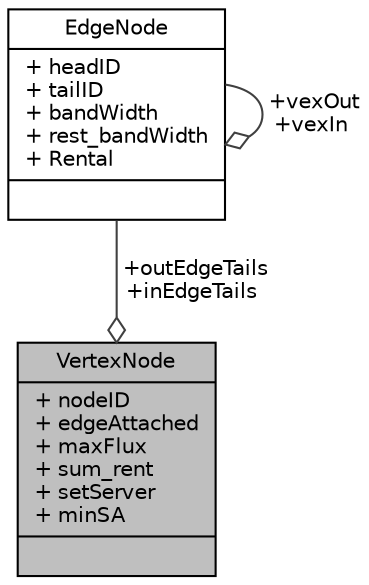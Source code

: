 digraph "VertexNode"
{
  edge [fontname="Helvetica",fontsize="10",labelfontname="Helvetica",labelfontsize="10"];
  node [fontname="Helvetica",fontsize="10",shape=record];
  Node1 [label="{VertexNode\n|+ nodeID\l+ edgeAttached\l+ maxFlux\l+ sum_rent\l+ setServer\l+ minSA\l|}",height=0.2,width=0.4,color="black", fillcolor="grey75", style="filled", fontcolor="black"];
  Node2 -> Node1 [color="grey25",fontsize="10",style="solid",label=" +outEdgeTails\n+inEdgeTails" ,arrowhead="odiamond",fontname="Helvetica"];
  Node2 [label="{EdgeNode\n|+ headID\l+ tailID\l+ bandWidth\l+ rest_bandWidth\l+ Rental\l|}",height=0.2,width=0.4,color="black", fillcolor="white", style="filled",URL="$struct_edge_node.html",tooltip="边结构 "];
  Node2 -> Node2 [color="grey25",fontsize="10",style="solid",label=" +vexOut\n+vexIn" ,arrowhead="odiamond",fontname="Helvetica"];
}
